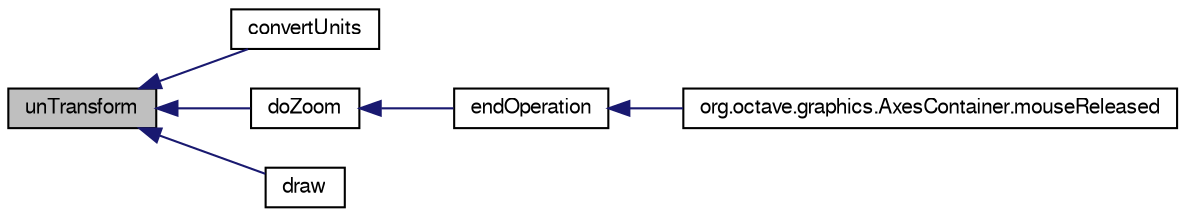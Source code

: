 digraph G
{
  edge [fontname="FreeSans",fontsize="10",labelfontname="FreeSans",labelfontsize="10"];
  node [fontname="FreeSans",fontsize="10",shape=record];
  rankdir="LR";
  Node1 [label="unTransform",height=0.2,width=0.4,color="black", fillcolor="grey75", style="filled" fontcolor="black"];
  Node1 -> Node2 [dir="back",color="midnightblue",fontsize="10",style="solid",fontname="FreeSans"];
  Node2 [label="convertUnits",height=0.2,width=0.4,color="black", fillcolor="white", style="filled",URL="$classorg_1_1octave_1_1graphics_1_1_axes_object.html#a57562be2a1ded4e4e7a82929aed1a77a"];
  Node1 -> Node3 [dir="back",color="midnightblue",fontsize="10",style="solid",fontname="FreeSans"];
  Node3 [label="doZoom",height=0.2,width=0.4,color="black", fillcolor="white", style="filled",URL="$classorg_1_1octave_1_1graphics_1_1_axes_object.html#ae8c824d97814363fef35b5ed3276d626"];
  Node3 -> Node4 [dir="back",color="midnightblue",fontsize="10",style="solid",fontname="FreeSans"];
  Node4 [label="endOperation",height=0.2,width=0.4,color="black", fillcolor="white", style="filled",URL="$classorg_1_1octave_1_1graphics_1_1_axes_object.html#a5e4f546565f55b188a55cee2548f3bc4"];
  Node4 -> Node5 [dir="back",color="midnightblue",fontsize="10",style="solid",fontname="FreeSans"];
  Node5 [label="org.octave.graphics.AxesContainer.mouseReleased",height=0.2,width=0.4,color="black", fillcolor="white", style="filled",URL="$classorg_1_1octave_1_1graphics_1_1_axes_container.html#a87a07291794e15052db67f945d90853e"];
  Node1 -> Node6 [dir="back",color="midnightblue",fontsize="10",style="solid",fontname="FreeSans"];
  Node6 [label="draw",height=0.2,width=0.4,color="black", fillcolor="white", style="filled",URL="$classorg_1_1octave_1_1graphics_1_1_axes_object.html#ab32dfc3d7e8e042aade84952afa8e098"];
}
